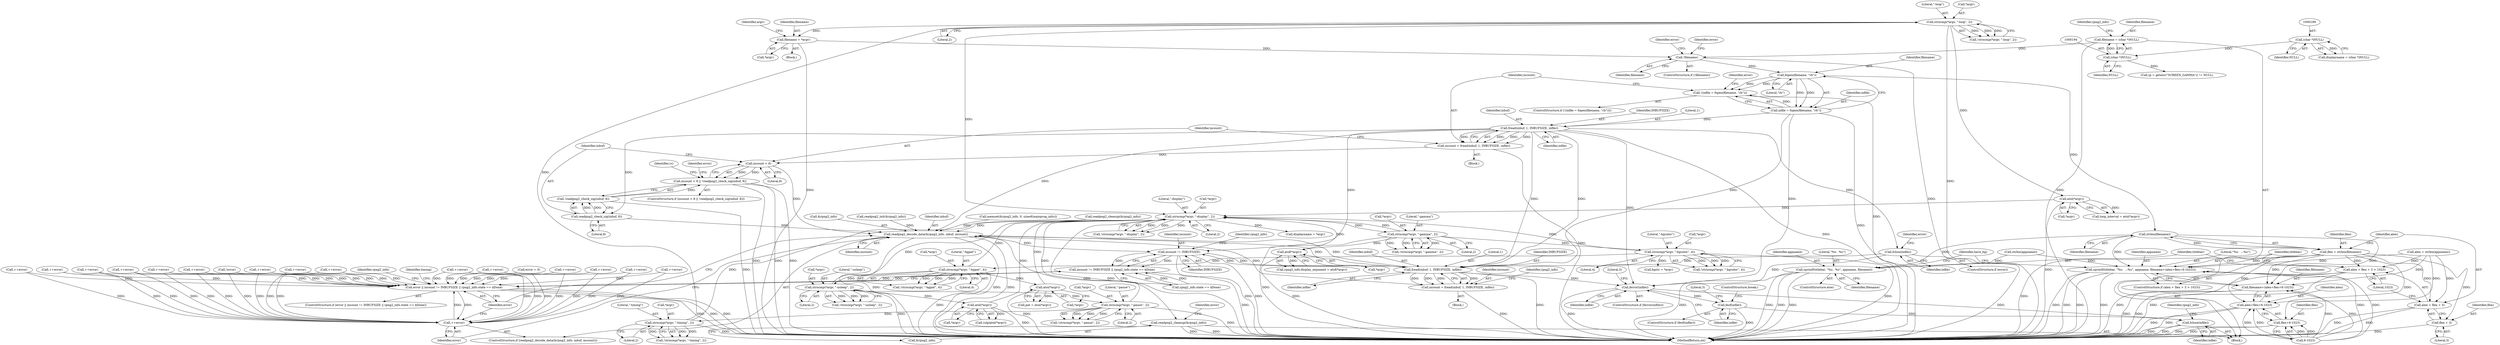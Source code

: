 digraph "0_Android_9d4853418ab2f754c2b63e091c29c5529b8b86ca_8@API" {
"1000549" [label="(Call,fopen(filename, \"rb\"))"];
"1000501" [label="(Call,!filename)"];
"1000487" [label="(Call,filename = *argv)"];
"1000431" [label="(Call,strncmp(*argv, \"-loop\", 2))"];
"1000419" [label="(Call,strncmp(*argv, \"-timing\", 2))"];
"1000407" [label="(Call,strncmp(*argv, \"-pause\", 2))"];
"1000379" [label="(Call,strncmp(*argv, \"-usleep\", 2))"];
"1000338" [label="(Call,strncmp(*argv, \"-bgpat\", 4))"];
"1000295" [label="(Call,strncmp(*argv, \"-bgcolor\", 4))"];
"1000262" [label="(Call,strncmp(*argv, \"-gamma\", 2))"];
"1000241" [label="(Call,strncmp(*argv, \"-display\", 2))"];
"1000281" [label="(Call,atof(*argv))"];
"1000398" [label="(Call,atol(*argv))"];
"1000355" [label="(Call,atoi(*argv))"];
"1000460" [label="(Call,atol(*argv))"];
"1000191" [label="(Call,filename = (char *)NULL)"];
"1000193" [label="(Call,(char *)NULL)"];
"1000188" [label="(Call,(char *)NULL)"];
"1000546" [label="(Call,!(infile = fopen(filename, \"rb\")))"];
"1000547" [label="(Call,infile = fopen(filename, \"rb\"))"];
"1000559" [label="(Call,fread(inbuf, 1, INBUFSIZE, infile))"];
"1000557" [label="(Call,incount = fread(inbuf, 1, INBUFSIZE, infile))"];
"1000566" [label="(Call,incount < 8)"];
"1000565" [label="(Call,incount < 8 || !readpng2_check_sig(inbuf, 8))"];
"1000724" [label="(Call,readpng2_decode_data(&rpng2_info, inbuf, incount))"];
"1000735" [label="(Call,incount != INBUFSIZE)"];
"1000734" [label="(Call,incount != INBUFSIZE || rpng2_info.state == kDone)"];
"1000732" [label="(Call,error || incount != INBUFSIZE || rpng2_info.state == kDone)"];
"1000729" [label="(Call,++error)"];
"1000774" [label="(Call,fread(inbuf, 1, INBUFSIZE, infile))"];
"1000753" [label="(Call,ferror(infile))"];
"1000760" [label="(Call,feof(infile))"];
"1000779" [label="(Call,fclose(infile))"];
"1000772" [label="(Call,incount = fread(inbuf, 1, INBUFSIZE, infile))"];
"1000781" [label="(Call,readpng2_cleanup(&rpng2_info))"];
"1000570" [label="(Call,readpng2_check_sig(inbuf, 8))"];
"1000569" [label="(Call,!readpng2_check_sig(inbuf, 8))"];
"1000615" [label="(Call,fclose(infile))"];
"1000628" [label="(Call,strlen(filename))"];
"1000626" [label="(Call,flen = strlen(filename))"];
"1000631" [label="(Call,alen + flen + 3 > 1023)"];
"1000632" [label="(Call,alen + flen + 3)"];
"1000634" [label="(Call,flen + 3)"];
"1000638" [label="(Call,sprintf(titlebar, \"%s:  ...%s\", appname, filename+(alen+flen+6-1023)))"];
"1000642" [label="(Call,filename+(alen+flen+6-1023))"];
"1000644" [label="(Call,alen+flen+6-1023)"];
"1000646" [label="(Call,flen+6-1023)"];
"1000652" [label="(Call,sprintf(titlebar, \"%s:  %s\", appname, filename))"];
"1000546" [label="(Call,!(infile = fopen(filename, \"rb\")))"];
"1000504" [label="(Identifier,error)"];
"1000191" [label="(Call,filename = (char *)NULL)"];
"1000296" [label="(Call,*argv)"];
"1000560" [label="(Identifier,inbuf)"];
"1000398" [label="(Call,atol(*argv))"];
"1000581" [label="(Call,readpng2_init(&rpng2_info))"];
"1000641" [label="(Identifier,appname)"];
"1000658" [label="(Identifier,have_bg)"];
"1000255" [label="(Call,displayname = *argv)"];
"1000198" [label="(Identifier,rpng2_info)"];
"1000337" [label="(Call,!strncmp(*argv, \"-bgpat\", 4))"];
"1000419" [label="(Call,strncmp(*argv, \"-timing\", 2))"];
"1000550" [label="(Identifier,filename)"];
"1000261" [label="(Call,!strncmp(*argv, \"-gamma\", 2))"];
"1000265" [label="(Literal,\"-gamma\")"];
"1000637" [label="(Literal,1023)"];
"1001099" [label="(MethodReturn,int)"];
"1000190" [label="(Identifier,NULL)"];
"1000615" [label="(Call,fclose(infile))"];
"1000645" [label="(Identifier,alen)"];
"1000757" [label="(Literal,3)"];
"1000636" [label="(Literal,3)"];
"1000740" [label="(Identifier,rpng2_info)"];
"1000640" [label="(Literal,\"%s:  ...%s\")"];
"1000263" [label="(Call,*argv)"];
"1000299" [label="(Literal,4)"];
"1000420" [label="(Call,*argv)"];
"1000147" [label="(Block,)"];
"1000726" [label="(Identifier,rpng2_info)"];
"1000613" [label="(ControlStructure,if (error))"];
"1000572" [label="(Literal,8)"];
"1000378" [label="(Call,!strncmp(*argv, \"-usleep\", 2))"];
"1000570" [label="(Call,readpng2_check_sig(inbuf, 8))"];
"1000266" [label="(Literal,2)"];
"1000380" [label="(Call,*argv)"];
"1000752" [label="(ControlStructure,if (ferror(infile)))"];
"1000551" [label="(Literal,\"rb\")"];
"1000406" [label="(Call,!strncmp(*argv, \"-pause\", 2))"];
"1000633" [label="(Identifier,alen)"];
"1000213" [label="(Call,(p = getenv(\"SCREEN_GAMMA\")) != NULL)"];
"1000642" [label="(Call,filename+(alen+flen+6-1023))"];
"1000783" [label="(Identifier,rpng2_info)"];
"1000656" [label="(Identifier,filename)"];
"1000567" [label="(Identifier,incount)"];
"1000461" [label="(Call,*argv)"];
"1000356" [label="(Call,*argv)"];
"1000498" [label="(Call,++error)"];
"1000244" [label="(Literal,\"-display\")"];
"1000772" [label="(Call,incount = fread(inbuf, 1, INBUFSIZE, infile))"];
"1000495" [label="(Call,++error)"];
"1000651" [label="(ControlStructure,else)"];
"1000193" [label="(Call,(char *)NULL)"];
"1000779" [label="(Call,fclose(infile))"];
"1000431" [label="(Call,strncmp(*argv, \"-loop\", 2))"];
"1000562" [label="(Identifier,INBUFSIZE)"];
"1000626" [label="(Call,flen = strlen(filename))"];
"1000430" [label="(Call,!strncmp(*argv, \"-loop\", 2))"];
"1000723" [label="(ControlStructure,if (readpng2_decode_data(&rpng2_info, inbuf, incount)))"];
"1000558" [label="(Identifier,incount)"];
"1000639" [label="(Identifier,titlebar)"];
"1000306" [label="(Call,++error)"];
"1000655" [label="(Identifier,appname)"];
"1000435" [label="(Literal,2)"];
"1000486" [label="(Block,)"];
"1000422" [label="(Literal,\"-timing\")"];
"1000407" [label="(Call,strncmp(*argv, \"-pause\", 2))"];
"1000747" [label="(Identifier,rpng2_info)"];
"1000382" [label="(Literal,\"-usleep\")"];
"1000754" [label="(Identifier,infile)"];
"1000277" [label="(Call,rpng2_info.display_exponent = atof(*argv))"];
"1000188" [label="(Call,(char *)NULL)"];
"1000565" [label="(Call,incount < 8 || !readpng2_check_sig(inbuf, 8))"];
"1000295" [label="(Call,strncmp(*argv, \"-bgcolor\", 4))"];
"1000622" [label="(Call,alen = strlen(appname))"];
"1000423" [label="(Literal,2)"];
"1000653" [label="(Identifier,titlebar)"];
"1000192" [label="(Identifier,filename)"];
"1000396" [label="(Call,(ulg)atol(*argv))"];
"1000548" [label="(Identifier,infile)"];
"1000408" [label="(Call,*argv)"];
"1000545" [label="(ControlStructure,if (!(infile = fopen(filename, \"rb\"))))"];
"1000242" [label="(Call,*argv)"];
"1000501" [label="(Call,!filename)"];
"1000563" [label="(Identifier,infile)"];
"1000325" [label="(Call,++error)"];
"1000761" [label="(Identifier,infile)"];
"1000652" [label="(Call,sprintf(titlebar, \"%s:  %s\", appname, filename))"];
"1000646" [label="(Call,flen+6-1023)"];
"1000632" [label="(Call,alen + flen + 3)"];
"1000338" [label="(Call,strncmp(*argv, \"-bgpat\", 4))"];
"1000727" [label="(Identifier,inbuf)"];
"1000290" [label="(Call,++error)"];
"1000634" [label="(Call,flen + 3)"];
"1000568" [label="(Literal,8)"];
"1000628" [label="(Call,strlen(filename))"];
"1000196" [label="(Call,memset(&rpng2_info, 0, sizeof(mainprog_info)))"];
"1000493" [label="(Identifier,argv)"];
"1000488" [label="(Identifier,filename)"];
"1000195" [label="(Identifier,NULL)"];
"1000769" [label="(Identifier,timing)"];
"1000638" [label="(Call,sprintf(titlebar, \"%s:  ...%s\", appname, filename+(alen+flen+6-1023)))"];
"1000342" [label="(Literal,4)"];
"1000735" [label="(Call,incount != INBUFSIZE)"];
"1000753" [label="(Call,ferror(infile))"];
"1000774" [label="(Call,fread(inbuf, 1, INBUFSIZE, infile))"];
"1000595" [label="(Call,++error)"];
"1000635" [label="(Identifier,flen)"];
"1000611" [label="(Call,++error)"];
"1000487" [label="(Call,filename = *argv)"];
"1000339" [label="(Call,*argv)"];
"1000767" [label="(ControlStructure,break;)"];
"1000722" [label="(Block,)"];
"1000553" [label="(Call,++error)"];
"1000782" [label="(Call,&rpng2_info)"];
"1000557" [label="(Call,incount = fread(inbuf, 1, INBUFSIZE, infile))"];
"1000310" [label="(Call,bgstr = *argv)"];
"1000580" [label="(Identifier,rc)"];
"1000629" [label="(Identifier,filename)"];
"1000355" [label="(Call,atoi(*argv))"];
"1000434" [label="(Literal,\"-loop\")"];
"1000616" [label="(Identifier,infile)"];
"1000399" [label="(Call,*argv)"];
"1000241" [label="(Call,strncmp(*argv, \"-display\", 2))"];
"1000410" [label="(Literal,\"-pause\")"];
"1000383" [label="(Literal,2)"];
"1000240" [label="(Call,!strncmp(*argv, \"-display\", 2))"];
"1000281" [label="(Call,atof(*argv))"];
"1000738" [label="(Call,rpng2_info.state == kDone)"];
"1000764" [label="(Literal,3)"];
"1000607" [label="(Call,readpng2_cleanup(&rpng2_info))"];
"1000374" [label="(Call,++error)"];
"1000630" [label="(ControlStructure,if (alen + flen + 3 > 1023))"];
"1000341" [label="(Literal,\"-bgpat\")"];
"1000561" [label="(Literal,1)"];
"1000460" [label="(Call,atol(*argv))"];
"1000458" [label="(Call,loop_interval = atol(*argv))"];
"1000282" [label="(Call,*argv)"];
"1000725" [label="(Call,&rpng2_info)"];
"1000294" [label="(Call,!strncmp(*argv, \"-bgcolor\", 4))"];
"1000566" [label="(Call,incount < 8)"];
"1000575" [label="(Identifier,error)"];
"1000349" [label="(Call,++error)"];
"1000624" [label="(Call,strlen(appname))"];
"1000418" [label="(Call,!strncmp(*argv, \"-timing\", 2))"];
"1000186" [label="(Call,displayname = (char *)NULL)"];
"1000733" [label="(Identifier,error)"];
"1000547" [label="(Call,infile = fopen(filename, \"rb\"))"];
"1000729" [label="(Call,++error)"];
"1000489" [label="(Call,*argv)"];
"1000730" [label="(Identifier,error)"];
"1000781" [label="(Call,readpng2_cleanup(&rpng2_info))"];
"1000654" [label="(Literal,\"%s:  %s\")"];
"1000556" [label="(Block,)"];
"1000506" [label="(Identifier,error)"];
"1000554" [label="(Identifier,error)"];
"1000273" [label="(Call,++error)"];
"1000262" [label="(Call,strncmp(*argv, \"-gamma\", 2))"];
"1000559" [label="(Call,fread(inbuf, 1, INBUFSIZE, infile))"];
"1000773" [label="(Identifier,incount)"];
"1000627" [label="(Identifier,flen)"];
"1000760" [label="(Call,feof(infile))"];
"1000759" [label="(ControlStructure,if (feof(infile)))"];
"1000618" [label="(Identifier,error)"];
"1000245" [label="(Literal,2)"];
"1000236" [label="(Call,!error)"];
"1000776" [label="(Literal,1)"];
"1000734" [label="(Call,incount != INBUFSIZE || rpng2_info.state == kDone)"];
"1000647" [label="(Identifier,flen)"];
"1000353" [label="(Call,pat = atoi(*argv))"];
"1000644" [label="(Call,alen+flen+6-1023)"];
"1000503" [label="(Call,++error)"];
"1000390" [label="(Call,++error)"];
"1000158" [label="(Call,error = 0)"];
"1000298" [label="(Literal,\"-bgcolor\")"];
"1000777" [label="(Identifier,INBUFSIZE)"];
"1000549" [label="(Call,fopen(filename, \"rb\"))"];
"1000643" [label="(Identifier,filename)"];
"1000737" [label="(Identifier,INBUFSIZE)"];
"1000731" [label="(ControlStructure,if (error || incount != INBUFSIZE || rpng2_info.state == kDone))"];
"1000736" [label="(Identifier,incount)"];
"1000778" [label="(Identifier,infile)"];
"1000724" [label="(Call,readpng2_decode_data(&rpng2_info, inbuf, incount))"];
"1000785" [label="(Identifier,error)"];
"1000775" [label="(Identifier,inbuf)"];
"1000502" [label="(Identifier,filename)"];
"1000411" [label="(Literal,2)"];
"1000728" [label="(Identifier,incount)"];
"1000252" [label="(Call,++error)"];
"1000631" [label="(Call,alen + flen + 3 > 1023)"];
"1000648" [label="(Call,6-1023)"];
"1000732" [label="(Call,error || incount != INBUFSIZE || rpng2_info.state == kDone)"];
"1000564" [label="(ControlStructure,if (incount < 8 || !readpng2_check_sig(inbuf, 8)))"];
"1000432" [label="(Call,*argv)"];
"1000379" [label="(Call,strncmp(*argv, \"-usleep\", 2))"];
"1000569" [label="(Call,!readpng2_check_sig(inbuf, 8))"];
"1000571" [label="(Identifier,inbuf)"];
"1000500" [label="(ControlStructure,if (!filename))"];
"1000574" [label="(Call,++error)"];
"1000780" [label="(Identifier,infile)"];
"1000549" -> "1000547"  [label="AST: "];
"1000549" -> "1000551"  [label="CFG: "];
"1000550" -> "1000549"  [label="AST: "];
"1000551" -> "1000549"  [label="AST: "];
"1000547" -> "1000549"  [label="CFG: "];
"1000549" -> "1000546"  [label="DDG: "];
"1000549" -> "1000546"  [label="DDG: "];
"1000549" -> "1000547"  [label="DDG: "];
"1000549" -> "1000547"  [label="DDG: "];
"1000501" -> "1000549"  [label="DDG: "];
"1000549" -> "1000628"  [label="DDG: "];
"1000501" -> "1000500"  [label="AST: "];
"1000501" -> "1000502"  [label="CFG: "];
"1000502" -> "1000501"  [label="AST: "];
"1000504" -> "1000501"  [label="CFG: "];
"1000506" -> "1000501"  [label="CFG: "];
"1000501" -> "1001099"  [label="DDG: "];
"1000487" -> "1000501"  [label="DDG: "];
"1000191" -> "1000501"  [label="DDG: "];
"1000487" -> "1000486"  [label="AST: "];
"1000487" -> "1000489"  [label="CFG: "];
"1000488" -> "1000487"  [label="AST: "];
"1000489" -> "1000487"  [label="AST: "];
"1000493" -> "1000487"  [label="CFG: "];
"1000487" -> "1001099"  [label="DDG: "];
"1000431" -> "1000487"  [label="DDG: "];
"1000431" -> "1000430"  [label="AST: "];
"1000431" -> "1000435"  [label="CFG: "];
"1000432" -> "1000431"  [label="AST: "];
"1000434" -> "1000431"  [label="AST: "];
"1000435" -> "1000431"  [label="AST: "];
"1000430" -> "1000431"  [label="CFG: "];
"1000431" -> "1001099"  [label="DDG: "];
"1000431" -> "1000241"  [label="DDG: "];
"1000431" -> "1000430"  [label="DDG: "];
"1000431" -> "1000430"  [label="DDG: "];
"1000431" -> "1000430"  [label="DDG: "];
"1000419" -> "1000431"  [label="DDG: "];
"1000431" -> "1000460"  [label="DDG: "];
"1000419" -> "1000418"  [label="AST: "];
"1000419" -> "1000423"  [label="CFG: "];
"1000420" -> "1000419"  [label="AST: "];
"1000422" -> "1000419"  [label="AST: "];
"1000423" -> "1000419"  [label="AST: "];
"1000418" -> "1000419"  [label="CFG: "];
"1000419" -> "1001099"  [label="DDG: "];
"1000419" -> "1000241"  [label="DDG: "];
"1000419" -> "1000418"  [label="DDG: "];
"1000419" -> "1000418"  [label="DDG: "];
"1000419" -> "1000418"  [label="DDG: "];
"1000407" -> "1000419"  [label="DDG: "];
"1000407" -> "1000406"  [label="AST: "];
"1000407" -> "1000411"  [label="CFG: "];
"1000408" -> "1000407"  [label="AST: "];
"1000410" -> "1000407"  [label="AST: "];
"1000411" -> "1000407"  [label="AST: "];
"1000406" -> "1000407"  [label="CFG: "];
"1000407" -> "1001099"  [label="DDG: "];
"1000407" -> "1000241"  [label="DDG: "];
"1000407" -> "1000406"  [label="DDG: "];
"1000407" -> "1000406"  [label="DDG: "];
"1000407" -> "1000406"  [label="DDG: "];
"1000379" -> "1000407"  [label="DDG: "];
"1000379" -> "1000378"  [label="AST: "];
"1000379" -> "1000383"  [label="CFG: "];
"1000380" -> "1000379"  [label="AST: "];
"1000382" -> "1000379"  [label="AST: "];
"1000383" -> "1000379"  [label="AST: "];
"1000378" -> "1000379"  [label="CFG: "];
"1000379" -> "1001099"  [label="DDG: "];
"1000379" -> "1000241"  [label="DDG: "];
"1000379" -> "1000378"  [label="DDG: "];
"1000379" -> "1000378"  [label="DDG: "];
"1000379" -> "1000378"  [label="DDG: "];
"1000338" -> "1000379"  [label="DDG: "];
"1000379" -> "1000398"  [label="DDG: "];
"1000338" -> "1000337"  [label="AST: "];
"1000338" -> "1000342"  [label="CFG: "];
"1000339" -> "1000338"  [label="AST: "];
"1000341" -> "1000338"  [label="AST: "];
"1000342" -> "1000338"  [label="AST: "];
"1000337" -> "1000338"  [label="CFG: "];
"1000338" -> "1001099"  [label="DDG: "];
"1000338" -> "1000241"  [label="DDG: "];
"1000338" -> "1000337"  [label="DDG: "];
"1000338" -> "1000337"  [label="DDG: "];
"1000338" -> "1000337"  [label="DDG: "];
"1000295" -> "1000338"  [label="DDG: "];
"1000338" -> "1000355"  [label="DDG: "];
"1000295" -> "1000294"  [label="AST: "];
"1000295" -> "1000299"  [label="CFG: "];
"1000296" -> "1000295"  [label="AST: "];
"1000298" -> "1000295"  [label="AST: "];
"1000299" -> "1000295"  [label="AST: "];
"1000294" -> "1000295"  [label="CFG: "];
"1000295" -> "1001099"  [label="DDG: "];
"1000295" -> "1000241"  [label="DDG: "];
"1000295" -> "1000294"  [label="DDG: "];
"1000295" -> "1000294"  [label="DDG: "];
"1000295" -> "1000294"  [label="DDG: "];
"1000262" -> "1000295"  [label="DDG: "];
"1000295" -> "1000310"  [label="DDG: "];
"1000262" -> "1000261"  [label="AST: "];
"1000262" -> "1000266"  [label="CFG: "];
"1000263" -> "1000262"  [label="AST: "];
"1000265" -> "1000262"  [label="AST: "];
"1000266" -> "1000262"  [label="AST: "];
"1000261" -> "1000262"  [label="CFG: "];
"1000262" -> "1001099"  [label="DDG: "];
"1000262" -> "1000241"  [label="DDG: "];
"1000262" -> "1000261"  [label="DDG: "];
"1000262" -> "1000261"  [label="DDG: "];
"1000262" -> "1000261"  [label="DDG: "];
"1000241" -> "1000262"  [label="DDG: "];
"1000262" -> "1000281"  [label="DDG: "];
"1000241" -> "1000240"  [label="AST: "];
"1000241" -> "1000245"  [label="CFG: "];
"1000242" -> "1000241"  [label="AST: "];
"1000244" -> "1000241"  [label="AST: "];
"1000245" -> "1000241"  [label="AST: "];
"1000240" -> "1000241"  [label="CFG: "];
"1000241" -> "1001099"  [label="DDG: "];
"1000241" -> "1000240"  [label="DDG: "];
"1000241" -> "1000240"  [label="DDG: "];
"1000241" -> "1000240"  [label="DDG: "];
"1000281" -> "1000241"  [label="DDG: "];
"1000398" -> "1000241"  [label="DDG: "];
"1000355" -> "1000241"  [label="DDG: "];
"1000460" -> "1000241"  [label="DDG: "];
"1000241" -> "1000255"  [label="DDG: "];
"1000281" -> "1000277"  [label="AST: "];
"1000281" -> "1000282"  [label="CFG: "];
"1000282" -> "1000281"  [label="AST: "];
"1000277" -> "1000281"  [label="CFG: "];
"1000281" -> "1001099"  [label="DDG: "];
"1000281" -> "1000277"  [label="DDG: "];
"1000398" -> "1000396"  [label="AST: "];
"1000398" -> "1000399"  [label="CFG: "];
"1000399" -> "1000398"  [label="AST: "];
"1000396" -> "1000398"  [label="CFG: "];
"1000398" -> "1001099"  [label="DDG: "];
"1000398" -> "1000396"  [label="DDG: "];
"1000355" -> "1000353"  [label="AST: "];
"1000355" -> "1000356"  [label="CFG: "];
"1000356" -> "1000355"  [label="AST: "];
"1000353" -> "1000355"  [label="CFG: "];
"1000355" -> "1001099"  [label="DDG: "];
"1000355" -> "1000353"  [label="DDG: "];
"1000460" -> "1000458"  [label="AST: "];
"1000460" -> "1000461"  [label="CFG: "];
"1000461" -> "1000460"  [label="AST: "];
"1000458" -> "1000460"  [label="CFG: "];
"1000460" -> "1001099"  [label="DDG: "];
"1000460" -> "1000458"  [label="DDG: "];
"1000191" -> "1000147"  [label="AST: "];
"1000191" -> "1000193"  [label="CFG: "];
"1000192" -> "1000191"  [label="AST: "];
"1000193" -> "1000191"  [label="AST: "];
"1000198" -> "1000191"  [label="CFG: "];
"1000191" -> "1001099"  [label="DDG: "];
"1000193" -> "1000191"  [label="DDG: "];
"1000193" -> "1000195"  [label="CFG: "];
"1000194" -> "1000193"  [label="AST: "];
"1000195" -> "1000193"  [label="AST: "];
"1000188" -> "1000193"  [label="DDG: "];
"1000193" -> "1000213"  [label="DDG: "];
"1000188" -> "1000186"  [label="AST: "];
"1000188" -> "1000190"  [label="CFG: "];
"1000189" -> "1000188"  [label="AST: "];
"1000190" -> "1000188"  [label="AST: "];
"1000186" -> "1000188"  [label="CFG: "];
"1000188" -> "1000186"  [label="DDG: "];
"1000546" -> "1000545"  [label="AST: "];
"1000546" -> "1000547"  [label="CFG: "];
"1000547" -> "1000546"  [label="AST: "];
"1000554" -> "1000546"  [label="CFG: "];
"1000558" -> "1000546"  [label="CFG: "];
"1000546" -> "1001099"  [label="DDG: "];
"1000547" -> "1000546"  [label="DDG: "];
"1000548" -> "1000547"  [label="AST: "];
"1000547" -> "1001099"  [label="DDG: "];
"1000547" -> "1000559"  [label="DDG: "];
"1000547" -> "1000753"  [label="DDG: "];
"1000547" -> "1000774"  [label="DDG: "];
"1000559" -> "1000557"  [label="AST: "];
"1000559" -> "1000563"  [label="CFG: "];
"1000560" -> "1000559"  [label="AST: "];
"1000561" -> "1000559"  [label="AST: "];
"1000562" -> "1000559"  [label="AST: "];
"1000563" -> "1000559"  [label="AST: "];
"1000557" -> "1000559"  [label="CFG: "];
"1000559" -> "1001099"  [label="DDG: "];
"1000559" -> "1000557"  [label="DDG: "];
"1000559" -> "1000557"  [label="DDG: "];
"1000559" -> "1000557"  [label="DDG: "];
"1000559" -> "1000557"  [label="DDG: "];
"1000559" -> "1000570"  [label="DDG: "];
"1000559" -> "1000615"  [label="DDG: "];
"1000559" -> "1000724"  [label="DDG: "];
"1000559" -> "1000735"  [label="DDG: "];
"1000559" -> "1000753"  [label="DDG: "];
"1000559" -> "1000774"  [label="DDG: "];
"1000559" -> "1000774"  [label="DDG: "];
"1000557" -> "1000556"  [label="AST: "];
"1000558" -> "1000557"  [label="AST: "];
"1000567" -> "1000557"  [label="CFG: "];
"1000557" -> "1001099"  [label="DDG: "];
"1000557" -> "1000566"  [label="DDG: "];
"1000566" -> "1000565"  [label="AST: "];
"1000566" -> "1000568"  [label="CFG: "];
"1000567" -> "1000566"  [label="AST: "];
"1000568" -> "1000566"  [label="AST: "];
"1000571" -> "1000566"  [label="CFG: "];
"1000565" -> "1000566"  [label="CFG: "];
"1000566" -> "1000565"  [label="DDG: "];
"1000566" -> "1000565"  [label="DDG: "];
"1000566" -> "1000724"  [label="DDG: "];
"1000565" -> "1000564"  [label="AST: "];
"1000565" -> "1000569"  [label="CFG: "];
"1000569" -> "1000565"  [label="AST: "];
"1000575" -> "1000565"  [label="CFG: "];
"1000580" -> "1000565"  [label="CFG: "];
"1000565" -> "1001099"  [label="DDG: "];
"1000565" -> "1001099"  [label="DDG: "];
"1000565" -> "1001099"  [label="DDG: "];
"1000569" -> "1000565"  [label="DDG: "];
"1000724" -> "1000723"  [label="AST: "];
"1000724" -> "1000728"  [label="CFG: "];
"1000725" -> "1000724"  [label="AST: "];
"1000727" -> "1000724"  [label="AST: "];
"1000728" -> "1000724"  [label="AST: "];
"1000730" -> "1000724"  [label="CFG: "];
"1000733" -> "1000724"  [label="CFG: "];
"1000724" -> "1001099"  [label="DDG: "];
"1000724" -> "1001099"  [label="DDG: "];
"1000724" -> "1001099"  [label="DDG: "];
"1000607" -> "1000724"  [label="DDG: "];
"1000581" -> "1000724"  [label="DDG: "];
"1000196" -> "1000724"  [label="DDG: "];
"1000570" -> "1000724"  [label="DDG: "];
"1000774" -> "1000724"  [label="DDG: "];
"1000772" -> "1000724"  [label="DDG: "];
"1000724" -> "1000735"  [label="DDG: "];
"1000724" -> "1000774"  [label="DDG: "];
"1000724" -> "1000781"  [label="DDG: "];
"1000735" -> "1000734"  [label="AST: "];
"1000735" -> "1000737"  [label="CFG: "];
"1000736" -> "1000735"  [label="AST: "];
"1000737" -> "1000735"  [label="AST: "];
"1000740" -> "1000735"  [label="CFG: "];
"1000734" -> "1000735"  [label="CFG: "];
"1000735" -> "1001099"  [label="DDG: "];
"1000735" -> "1001099"  [label="DDG: "];
"1000735" -> "1000734"  [label="DDG: "];
"1000735" -> "1000734"  [label="DDG: "];
"1000774" -> "1000735"  [label="DDG: "];
"1000735" -> "1000774"  [label="DDG: "];
"1000734" -> "1000732"  [label="AST: "];
"1000734" -> "1000738"  [label="CFG: "];
"1000738" -> "1000734"  [label="AST: "];
"1000732" -> "1000734"  [label="CFG: "];
"1000734" -> "1001099"  [label="DDG: "];
"1000734" -> "1000732"  [label="DDG: "];
"1000734" -> "1000732"  [label="DDG: "];
"1000738" -> "1000734"  [label="DDG: "];
"1000738" -> "1000734"  [label="DDG: "];
"1000732" -> "1000731"  [label="AST: "];
"1000732" -> "1000733"  [label="CFG: "];
"1000733" -> "1000732"  [label="AST: "];
"1000747" -> "1000732"  [label="CFG: "];
"1000769" -> "1000732"  [label="CFG: "];
"1000732" -> "1001099"  [label="DDG: "];
"1000732" -> "1001099"  [label="DDG: "];
"1000732" -> "1001099"  [label="DDG: "];
"1000732" -> "1000729"  [label="DDG: "];
"1000290" -> "1000732"  [label="DDG: "];
"1000236" -> "1000732"  [label="DDG: "];
"1000553" -> "1000732"  [label="DDG: "];
"1000306" -> "1000732"  [label="DDG: "];
"1000595" -> "1000732"  [label="DDG: "];
"1000273" -> "1000732"  [label="DDG: "];
"1000498" -> "1000732"  [label="DDG: "];
"1000349" -> "1000732"  [label="DDG: "];
"1000611" -> "1000732"  [label="DDG: "];
"1000325" -> "1000732"  [label="DDG: "];
"1000574" -> "1000732"  [label="DDG: "];
"1000158" -> "1000732"  [label="DDG: "];
"1000729" -> "1000732"  [label="DDG: "];
"1000374" -> "1000732"  [label="DDG: "];
"1000252" -> "1000732"  [label="DDG: "];
"1000495" -> "1000732"  [label="DDG: "];
"1000503" -> "1000732"  [label="DDG: "];
"1000390" -> "1000732"  [label="DDG: "];
"1000729" -> "1000723"  [label="AST: "];
"1000729" -> "1000730"  [label="CFG: "];
"1000730" -> "1000729"  [label="AST: "];
"1000733" -> "1000729"  [label="CFG: "];
"1000290" -> "1000729"  [label="DDG: "];
"1000374" -> "1000729"  [label="DDG: "];
"1000236" -> "1000729"  [label="DDG: "];
"1000553" -> "1000729"  [label="DDG: "];
"1000306" -> "1000729"  [label="DDG: "];
"1000595" -> "1000729"  [label="DDG: "];
"1000273" -> "1000729"  [label="DDG: "];
"1000498" -> "1000729"  [label="DDG: "];
"1000349" -> "1000729"  [label="DDG: "];
"1000611" -> "1000729"  [label="DDG: "];
"1000325" -> "1000729"  [label="DDG: "];
"1000574" -> "1000729"  [label="DDG: "];
"1000158" -> "1000729"  [label="DDG: "];
"1000252" -> "1000729"  [label="DDG: "];
"1000495" -> "1000729"  [label="DDG: "];
"1000503" -> "1000729"  [label="DDG: "];
"1000390" -> "1000729"  [label="DDG: "];
"1000774" -> "1000772"  [label="AST: "];
"1000774" -> "1000778"  [label="CFG: "];
"1000775" -> "1000774"  [label="AST: "];
"1000776" -> "1000774"  [label="AST: "];
"1000777" -> "1000774"  [label="AST: "];
"1000778" -> "1000774"  [label="AST: "];
"1000772" -> "1000774"  [label="CFG: "];
"1000774" -> "1001099"  [label="DDG: "];
"1000774" -> "1000753"  [label="DDG: "];
"1000774" -> "1000772"  [label="DDG: "];
"1000774" -> "1000772"  [label="DDG: "];
"1000774" -> "1000772"  [label="DDG: "];
"1000774" -> "1000772"  [label="DDG: "];
"1000615" -> "1000774"  [label="DDG: "];
"1000753" -> "1000752"  [label="AST: "];
"1000753" -> "1000754"  [label="CFG: "];
"1000754" -> "1000753"  [label="AST: "];
"1000757" -> "1000753"  [label="CFG: "];
"1000761" -> "1000753"  [label="CFG: "];
"1000753" -> "1001099"  [label="DDG: "];
"1000615" -> "1000753"  [label="DDG: "];
"1000753" -> "1000760"  [label="DDG: "];
"1000753" -> "1000779"  [label="DDG: "];
"1000760" -> "1000759"  [label="AST: "];
"1000760" -> "1000761"  [label="CFG: "];
"1000761" -> "1000760"  [label="AST: "];
"1000764" -> "1000760"  [label="CFG: "];
"1000767" -> "1000760"  [label="CFG: "];
"1000760" -> "1001099"  [label="DDG: "];
"1000760" -> "1000779"  [label="DDG: "];
"1000779" -> "1000147"  [label="AST: "];
"1000779" -> "1000780"  [label="CFG: "];
"1000780" -> "1000779"  [label="AST: "];
"1000783" -> "1000779"  [label="CFG: "];
"1000779" -> "1001099"  [label="DDG: "];
"1000779" -> "1001099"  [label="DDG: "];
"1000772" -> "1000722"  [label="AST: "];
"1000773" -> "1000772"  [label="AST: "];
"1000726" -> "1000772"  [label="CFG: "];
"1000772" -> "1001099"  [label="DDG: "];
"1000781" -> "1000147"  [label="AST: "];
"1000781" -> "1000782"  [label="CFG: "];
"1000782" -> "1000781"  [label="AST: "];
"1000785" -> "1000781"  [label="CFG: "];
"1000781" -> "1001099"  [label="DDG: "];
"1000781" -> "1001099"  [label="DDG: "];
"1000570" -> "1000569"  [label="AST: "];
"1000570" -> "1000572"  [label="CFG: "];
"1000571" -> "1000570"  [label="AST: "];
"1000572" -> "1000570"  [label="AST: "];
"1000569" -> "1000570"  [label="CFG: "];
"1000570" -> "1000569"  [label="DDG: "];
"1000570" -> "1000569"  [label="DDG: "];
"1000569" -> "1001099"  [label="DDG: "];
"1000615" -> "1000613"  [label="AST: "];
"1000615" -> "1000616"  [label="CFG: "];
"1000616" -> "1000615"  [label="AST: "];
"1000618" -> "1000615"  [label="CFG: "];
"1000628" -> "1000626"  [label="AST: "];
"1000628" -> "1000629"  [label="CFG: "];
"1000629" -> "1000628"  [label="AST: "];
"1000626" -> "1000628"  [label="CFG: "];
"1000628" -> "1000626"  [label="DDG: "];
"1000628" -> "1000638"  [label="DDG: "];
"1000628" -> "1000642"  [label="DDG: "];
"1000628" -> "1000652"  [label="DDG: "];
"1000626" -> "1000147"  [label="AST: "];
"1000627" -> "1000626"  [label="AST: "];
"1000633" -> "1000626"  [label="CFG: "];
"1000626" -> "1001099"  [label="DDG: "];
"1000626" -> "1000631"  [label="DDG: "];
"1000626" -> "1000632"  [label="DDG: "];
"1000626" -> "1000634"  [label="DDG: "];
"1000626" -> "1000638"  [label="DDG: "];
"1000626" -> "1000642"  [label="DDG: "];
"1000626" -> "1000644"  [label="DDG: "];
"1000626" -> "1000646"  [label="DDG: "];
"1000631" -> "1000630"  [label="AST: "];
"1000631" -> "1000637"  [label="CFG: "];
"1000632" -> "1000631"  [label="AST: "];
"1000637" -> "1000631"  [label="AST: "];
"1000639" -> "1000631"  [label="CFG: "];
"1000653" -> "1000631"  [label="CFG: "];
"1000631" -> "1001099"  [label="DDG: "];
"1000631" -> "1001099"  [label="DDG: "];
"1000622" -> "1000631"  [label="DDG: "];
"1000632" -> "1000634"  [label="CFG: "];
"1000633" -> "1000632"  [label="AST: "];
"1000634" -> "1000632"  [label="AST: "];
"1000637" -> "1000632"  [label="CFG: "];
"1000632" -> "1001099"  [label="DDG: "];
"1000632" -> "1001099"  [label="DDG: "];
"1000622" -> "1000632"  [label="DDG: "];
"1000634" -> "1000636"  [label="CFG: "];
"1000635" -> "1000634"  [label="AST: "];
"1000636" -> "1000634"  [label="AST: "];
"1000634" -> "1001099"  [label="DDG: "];
"1000638" -> "1000630"  [label="AST: "];
"1000638" -> "1000642"  [label="CFG: "];
"1000639" -> "1000638"  [label="AST: "];
"1000640" -> "1000638"  [label="AST: "];
"1000641" -> "1000638"  [label="AST: "];
"1000642" -> "1000638"  [label="AST: "];
"1000658" -> "1000638"  [label="CFG: "];
"1000638" -> "1001099"  [label="DDG: "];
"1000638" -> "1001099"  [label="DDG: "];
"1000638" -> "1001099"  [label="DDG: "];
"1000638" -> "1001099"  [label="DDG: "];
"1000624" -> "1000638"  [label="DDG: "];
"1000622" -> "1000638"  [label="DDG: "];
"1000648" -> "1000638"  [label="DDG: "];
"1000648" -> "1000638"  [label="DDG: "];
"1000642" -> "1000644"  [label="CFG: "];
"1000643" -> "1000642"  [label="AST: "];
"1000644" -> "1000642"  [label="AST: "];
"1000642" -> "1001099"  [label="DDG: "];
"1000642" -> "1001099"  [label="DDG: "];
"1000622" -> "1000642"  [label="DDG: "];
"1000648" -> "1000642"  [label="DDG: "];
"1000648" -> "1000642"  [label="DDG: "];
"1000644" -> "1000646"  [label="CFG: "];
"1000645" -> "1000644"  [label="AST: "];
"1000646" -> "1000644"  [label="AST: "];
"1000644" -> "1001099"  [label="DDG: "];
"1000644" -> "1001099"  [label="DDG: "];
"1000622" -> "1000644"  [label="DDG: "];
"1000648" -> "1000644"  [label="DDG: "];
"1000648" -> "1000644"  [label="DDG: "];
"1000646" -> "1000648"  [label="CFG: "];
"1000647" -> "1000646"  [label="AST: "];
"1000648" -> "1000646"  [label="AST: "];
"1000646" -> "1001099"  [label="DDG: "];
"1000646" -> "1001099"  [label="DDG: "];
"1000648" -> "1000646"  [label="DDG: "];
"1000648" -> "1000646"  [label="DDG: "];
"1000652" -> "1000651"  [label="AST: "];
"1000652" -> "1000656"  [label="CFG: "];
"1000653" -> "1000652"  [label="AST: "];
"1000654" -> "1000652"  [label="AST: "];
"1000655" -> "1000652"  [label="AST: "];
"1000656" -> "1000652"  [label="AST: "];
"1000658" -> "1000652"  [label="CFG: "];
"1000652" -> "1001099"  [label="DDG: "];
"1000652" -> "1001099"  [label="DDG: "];
"1000652" -> "1001099"  [label="DDG: "];
"1000652" -> "1001099"  [label="DDG: "];
"1000624" -> "1000652"  [label="DDG: "];
}
